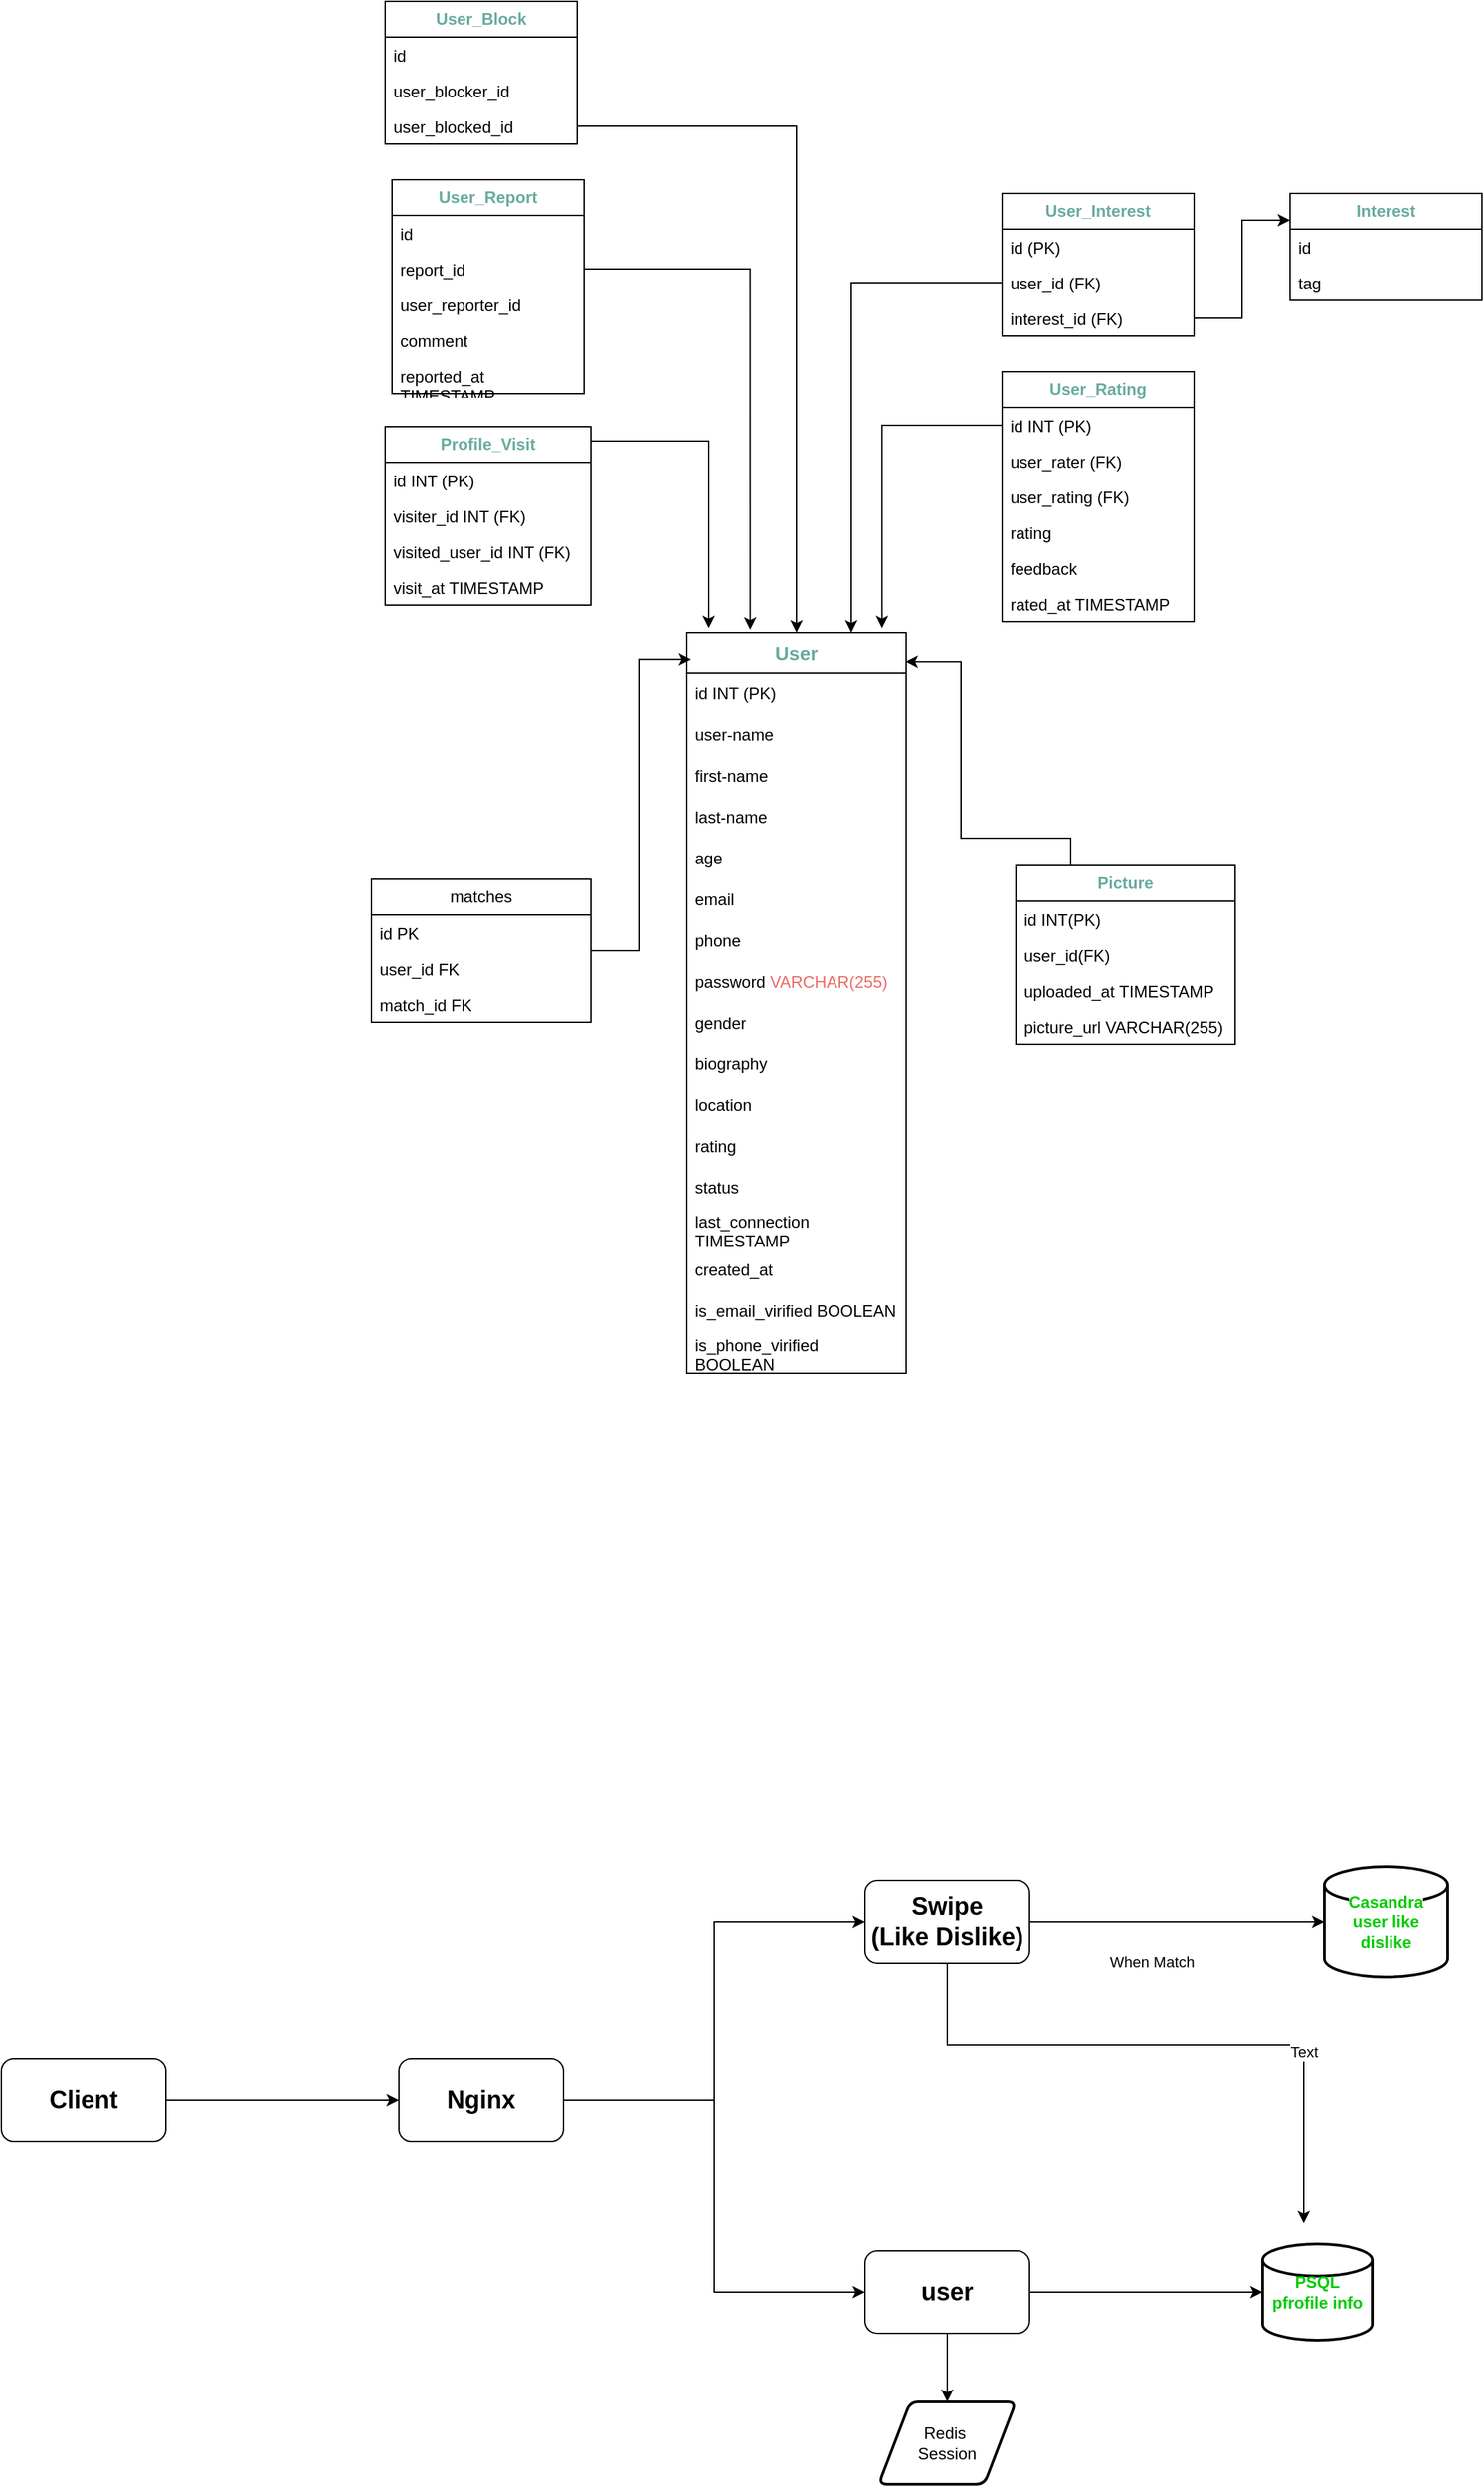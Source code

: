 <mxfile version="25.0.1">
  <diagram name="Page-1" id="eVdUv62iYARE_uF8cFfs">
    <mxGraphModel dx="2914" dy="2177" grid="1" gridSize="10" guides="1" tooltips="1" connect="1" arrows="1" fold="1" page="0" pageScale="1" pageWidth="850" pageHeight="1100" math="0" shadow="0">
      <root>
        <mxCell id="0" />
        <mxCell id="1" parent="0" />
        <mxCell id="evs1OY3JT-VgfaoyZ0mR-4" value="&lt;font color=&quot;#67ab9f&quot; size=&quot;1&quot;&gt;&lt;b style=&quot;font-size: 14px;&quot;&gt;User&lt;/b&gt;&lt;/font&gt;" style="swimlane;fontStyle=0;childLayout=stackLayout;horizontal=1;startSize=30;horizontalStack=0;resizeParent=1;resizeParentMax=0;resizeLast=0;collapsible=1;marginBottom=0;whiteSpace=wrap;html=1;" parent="1" vertex="1">
          <mxGeometry x="350" y="30" width="160" height="540" as="geometry" />
        </mxCell>
        <mxCell id="evs1OY3JT-VgfaoyZ0mR-5" value="id INT (PK)" style="text;strokeColor=none;fillColor=none;align=left;verticalAlign=middle;spacingLeft=4;spacingRight=4;overflow=hidden;points=[[0,0.5],[1,0.5]];portConstraint=eastwest;rotatable=0;whiteSpace=wrap;html=1;" parent="evs1OY3JT-VgfaoyZ0mR-4" vertex="1">
          <mxGeometry y="30" width="160" height="30" as="geometry" />
        </mxCell>
        <mxCell id="evs1OY3JT-VgfaoyZ0mR-6" value="user-name" style="text;strokeColor=none;fillColor=none;align=left;verticalAlign=middle;spacingLeft=4;spacingRight=4;overflow=hidden;points=[[0,0.5],[1,0.5]];portConstraint=eastwest;rotatable=0;whiteSpace=wrap;html=1;" parent="evs1OY3JT-VgfaoyZ0mR-4" vertex="1">
          <mxGeometry y="60" width="160" height="30" as="geometry" />
        </mxCell>
        <mxCell id="evs1OY3JT-VgfaoyZ0mR-7" value="first-name" style="text;strokeColor=none;fillColor=none;align=left;verticalAlign=middle;spacingLeft=4;spacingRight=4;overflow=hidden;points=[[0,0.5],[1,0.5]];portConstraint=eastwest;rotatable=0;whiteSpace=wrap;html=1;" parent="evs1OY3JT-VgfaoyZ0mR-4" vertex="1">
          <mxGeometry y="90" width="160" height="30" as="geometry" />
        </mxCell>
        <mxCell id="evs1OY3JT-VgfaoyZ0mR-11" value="&lt;div&gt;last-name&lt;/div&gt;" style="text;strokeColor=none;fillColor=none;align=left;verticalAlign=middle;spacingLeft=4;spacingRight=4;overflow=hidden;points=[[0,0.5],[1,0.5]];portConstraint=eastwest;rotatable=0;whiteSpace=wrap;html=1;" parent="evs1OY3JT-VgfaoyZ0mR-4" vertex="1">
          <mxGeometry y="120" width="160" height="30" as="geometry" />
        </mxCell>
        <mxCell id="5BoGTxGpTixnjioziIsr-85" value="age" style="text;strokeColor=none;fillColor=none;align=left;verticalAlign=middle;spacingLeft=4;spacingRight=4;overflow=hidden;points=[[0,0.5],[1,0.5]];portConstraint=eastwest;rotatable=0;whiteSpace=wrap;html=1;" parent="evs1OY3JT-VgfaoyZ0mR-4" vertex="1">
          <mxGeometry y="150" width="160" height="30" as="geometry" />
        </mxCell>
        <mxCell id="evs1OY3JT-VgfaoyZ0mR-12" value="email" style="text;strokeColor=none;fillColor=none;align=left;verticalAlign=middle;spacingLeft=4;spacingRight=4;overflow=hidden;points=[[0,0.5],[1,0.5]];portConstraint=eastwest;rotatable=0;whiteSpace=wrap;html=1;" parent="evs1OY3JT-VgfaoyZ0mR-4" vertex="1">
          <mxGeometry y="180" width="160" height="30" as="geometry" />
        </mxCell>
        <mxCell id="evs1OY3JT-VgfaoyZ0mR-13" value="phone" style="text;strokeColor=none;fillColor=none;align=left;verticalAlign=middle;spacingLeft=4;spacingRight=4;overflow=hidden;points=[[0,0.5],[1,0.5]];portConstraint=eastwest;rotatable=0;whiteSpace=wrap;html=1;" parent="evs1OY3JT-VgfaoyZ0mR-4" vertex="1">
          <mxGeometry y="210" width="160" height="30" as="geometry" />
        </mxCell>
        <mxCell id="evs1OY3JT-VgfaoyZ0mR-14" value="password  &lt;font color=&quot;#ea6b66&quot;&gt;VARCHAR(255)&lt;/font&gt;" style="text;strokeColor=none;fillColor=none;align=left;verticalAlign=middle;spacingLeft=4;spacingRight=4;overflow=hidden;points=[[0,0.5],[1,0.5]];portConstraint=eastwest;rotatable=0;whiteSpace=wrap;html=1;" parent="evs1OY3JT-VgfaoyZ0mR-4" vertex="1">
          <mxGeometry y="240" width="160" height="30" as="geometry" />
        </mxCell>
        <mxCell id="evs1OY3JT-VgfaoyZ0mR-15" value="gender" style="text;strokeColor=none;fillColor=none;align=left;verticalAlign=middle;spacingLeft=4;spacingRight=4;overflow=hidden;points=[[0,0.5],[1,0.5]];portConstraint=eastwest;rotatable=0;whiteSpace=wrap;html=1;" parent="evs1OY3JT-VgfaoyZ0mR-4" vertex="1">
          <mxGeometry y="270" width="160" height="30" as="geometry" />
        </mxCell>
        <mxCell id="evs1OY3JT-VgfaoyZ0mR-18" value="biography" style="text;align=left;verticalAlign=middle;spacingLeft=4;spacingRight=4;overflow=hidden;points=[[0,0.5],[1,0.5]];portConstraint=eastwest;rotatable=0;whiteSpace=wrap;html=1;" parent="evs1OY3JT-VgfaoyZ0mR-4" vertex="1">
          <mxGeometry y="300" width="160" height="30" as="geometry" />
        </mxCell>
        <mxCell id="5BoGTxGpTixnjioziIsr-71" value="location" style="text;align=left;verticalAlign=middle;spacingLeft=4;spacingRight=4;overflow=hidden;points=[[0,0.5],[1,0.5]];portConstraint=eastwest;rotatable=0;whiteSpace=wrap;html=1;" parent="evs1OY3JT-VgfaoyZ0mR-4" vertex="1">
          <mxGeometry y="330" width="160" height="30" as="geometry" />
        </mxCell>
        <mxCell id="5BoGTxGpTixnjioziIsr-72" value="rating" style="text;align=left;verticalAlign=middle;spacingLeft=4;spacingRight=4;overflow=hidden;points=[[0,0.5],[1,0.5]];portConstraint=eastwest;rotatable=0;whiteSpace=wrap;html=1;" parent="evs1OY3JT-VgfaoyZ0mR-4" vertex="1">
          <mxGeometry y="360" width="160" height="30" as="geometry" />
        </mxCell>
        <mxCell id="jJqVsMIF7EAtb1-rELfg-19" value="status" style="text;align=left;verticalAlign=middle;spacingLeft=4;spacingRight=4;overflow=hidden;points=[[0,0.5],[1,0.5]];portConstraint=eastwest;rotatable=0;whiteSpace=wrap;html=1;" parent="evs1OY3JT-VgfaoyZ0mR-4" vertex="1">
          <mxGeometry y="390" width="160" height="30" as="geometry" />
        </mxCell>
        <mxCell id="jJqVsMIF7EAtb1-rELfg-20" value="last_connection TIMESTAMP" style="text;align=left;verticalAlign=middle;spacingLeft=4;spacingRight=4;overflow=hidden;points=[[0,0.5],[1,0.5]];portConstraint=eastwest;rotatable=0;whiteSpace=wrap;html=1;" parent="evs1OY3JT-VgfaoyZ0mR-4" vertex="1">
          <mxGeometry y="420" width="160" height="30" as="geometry" />
        </mxCell>
        <mxCell id="jJqVsMIF7EAtb1-rELfg-21" value="created_at" style="text;align=left;verticalAlign=middle;spacingLeft=4;spacingRight=4;overflow=hidden;points=[[0,0.5],[1,0.5]];portConstraint=eastwest;rotatable=0;whiteSpace=wrap;html=1;" parent="evs1OY3JT-VgfaoyZ0mR-4" vertex="1">
          <mxGeometry y="450" width="160" height="30" as="geometry" />
        </mxCell>
        <mxCell id="jJqVsMIF7EAtb1-rELfg-22" value="is_email_virified BOOLEAN" style="text;strokeColor=none;fillColor=none;align=left;verticalAlign=middle;spacingLeft=4;spacingRight=4;overflow=hidden;points=[[0,0.5],[1,0.5]];portConstraint=eastwest;rotatable=0;whiteSpace=wrap;html=1;" parent="evs1OY3JT-VgfaoyZ0mR-4" vertex="1">
          <mxGeometry y="480" width="160" height="30" as="geometry" />
        </mxCell>
        <mxCell id="jJqVsMIF7EAtb1-rELfg-23" value="is_phone_virified BOOLEAN" style="text;strokeColor=none;fillColor=none;align=left;verticalAlign=middle;spacingLeft=4;spacingRight=4;overflow=hidden;points=[[0,0.5],[1,0.5]];portConstraint=eastwest;rotatable=0;whiteSpace=wrap;html=1;" parent="evs1OY3JT-VgfaoyZ0mR-4" vertex="1">
          <mxGeometry y="510" width="160" height="30" as="geometry" />
        </mxCell>
        <mxCell id="evs1OY3JT-VgfaoyZ0mR-22" value="&lt;font color=&quot;#67ab9f&quot;&gt;&lt;b&gt;Picture&lt;/b&gt;&lt;/font&gt;" style="swimlane;fontStyle=0;childLayout=stackLayout;horizontal=1;startSize=26;horizontalStack=0;resizeParent=1;resizeParentMax=0;resizeLast=0;collapsible=1;marginBottom=0;whiteSpace=wrap;html=1;" parent="1" vertex="1">
          <mxGeometry x="590" y="200" width="160" height="130" as="geometry">
            <mxRectangle x="600" y="40" width="80" height="30" as="alternateBounds" />
          </mxGeometry>
        </mxCell>
        <mxCell id="evs1OY3JT-VgfaoyZ0mR-23" value="id INT(PK)" style="text;strokeColor=none;fillColor=none;align=left;verticalAlign=top;spacingLeft=4;spacingRight=4;overflow=hidden;rotatable=0;points=[[0,0.5],[1,0.5]];portConstraint=eastwest;whiteSpace=wrap;html=1;" parent="evs1OY3JT-VgfaoyZ0mR-22" vertex="1">
          <mxGeometry y="26" width="160" height="26" as="geometry" />
        </mxCell>
        <mxCell id="jJqVsMIF7EAtb1-rELfg-14" value="user_id(FK)" style="text;strokeColor=none;fillColor=none;align=left;verticalAlign=top;spacingLeft=4;spacingRight=4;overflow=hidden;rotatable=0;points=[[0,0.5],[1,0.5]];portConstraint=eastwest;whiteSpace=wrap;html=1;" parent="evs1OY3JT-VgfaoyZ0mR-22" vertex="1">
          <mxGeometry y="52" width="160" height="26" as="geometry" />
        </mxCell>
        <mxCell id="jJqVsMIF7EAtb1-rELfg-15" value="uploaded_at&amp;nbsp;&lt;span class=&quot;hljs-type&quot;&gt;TIMESTAMP&lt;/span&gt;" style="text;strokeColor=none;fillColor=none;align=left;verticalAlign=top;spacingLeft=4;spacingRight=4;overflow=hidden;rotatable=0;points=[[0,0.5],[1,0.5]];portConstraint=eastwest;whiteSpace=wrap;html=1;" parent="evs1OY3JT-VgfaoyZ0mR-22" vertex="1">
          <mxGeometry y="78" width="160" height="26" as="geometry" />
        </mxCell>
        <mxCell id="jJqVsMIF7EAtb1-rELfg-16" value="picture_url&amp;nbsp;&lt;span class=&quot;hljs-type&quot;&gt;VARCHAR&lt;/span&gt;(&lt;span class=&quot;hljs-number&quot;&gt;255&lt;/span&gt;)" style="text;strokeColor=none;fillColor=none;align=left;verticalAlign=top;spacingLeft=4;spacingRight=4;overflow=hidden;rotatable=0;points=[[0,0.5],[1,0.5]];portConstraint=eastwest;whiteSpace=wrap;html=1;" parent="evs1OY3JT-VgfaoyZ0mR-22" vertex="1">
          <mxGeometry y="104" width="160" height="26" as="geometry" />
        </mxCell>
        <mxCell id="evs1OY3JT-VgfaoyZ0mR-54" style="edgeStyle=orthogonalEdgeStyle;rounded=0;orthogonalLoop=1;jettySize=auto;html=1;entryX=1;entryY=0.096;entryDx=0;entryDy=0;entryPerimeter=0;" parent="1" edge="1">
          <mxGeometry relative="1" as="geometry">
            <mxPoint x="960.0" y="49.984" as="targetPoint" />
            <Array as="points">
              <mxPoint x="1000" y="241" />
              <mxPoint x="1000" y="50" />
            </Array>
          </mxGeometry>
        </mxCell>
        <mxCell id="7diKV2vT8XM8dw_8oroA-12" style="edgeStyle=orthogonalEdgeStyle;rounded=0;orthogonalLoop=1;jettySize=auto;html=1;entryX=0.1;entryY=-0.006;entryDx=0;entryDy=0;exitX=1;exitY=0.081;exitDx=0;exitDy=0;exitPerimeter=0;entryPerimeter=0;" parent="1" source="7diKV2vT8XM8dw_8oroA-7" target="evs1OY3JT-VgfaoyZ0mR-4" edge="1">
          <mxGeometry relative="1" as="geometry">
            <mxPoint x="120" y="-130" as="sourcePoint" />
          </mxGeometry>
        </mxCell>
        <mxCell id="7diKV2vT8XM8dw_8oroA-7" value="&lt;font color=&quot;#67ab9f&quot;&gt;&lt;b&gt;Profile_Visit&lt;/b&gt;&lt;/font&gt;" style="swimlane;fontStyle=0;childLayout=stackLayout;horizontal=1;startSize=26;fillColor=none;horizontalStack=0;resizeParent=1;resizeParentMax=0;resizeLast=0;collapsible=1;marginBottom=0;whiteSpace=wrap;html=1;" parent="1" vertex="1">
          <mxGeometry x="130" y="-120" width="150" height="130" as="geometry" />
        </mxCell>
        <mxCell id="7diKV2vT8XM8dw_8oroA-8" value=" id &lt;span class=&quot;hljs-type&quot;&gt;INT (PK)&lt;br&gt;&lt;/span&gt;" style="text;strokeColor=none;fillColor=none;align=left;verticalAlign=top;spacingLeft=4;spacingRight=4;overflow=hidden;rotatable=0;points=[[0,0.5],[1,0.5]];portConstraint=eastwest;whiteSpace=wrap;html=1;" parent="7diKV2vT8XM8dw_8oroA-7" vertex="1">
          <mxGeometry y="26" width="150" height="26" as="geometry" />
        </mxCell>
        <mxCell id="7diKV2vT8XM8dw_8oroA-9" value="visiter_id INT (FK)" style="text;strokeColor=none;fillColor=none;align=left;verticalAlign=top;spacingLeft=4;spacingRight=4;overflow=hidden;rotatable=0;points=[[0,0.5],[1,0.5]];portConstraint=eastwest;whiteSpace=wrap;html=1;" parent="7diKV2vT8XM8dw_8oroA-7" vertex="1">
          <mxGeometry y="52" width="150" height="26" as="geometry" />
        </mxCell>
        <mxCell id="7diKV2vT8XM8dw_8oroA-10" value="visited_user_id INT (FK)" style="text;strokeColor=none;fillColor=none;align=left;verticalAlign=top;spacingLeft=4;spacingRight=4;overflow=hidden;rotatable=0;points=[[0,0.5],[1,0.5]];portConstraint=eastwest;whiteSpace=wrap;html=1;" parent="7diKV2vT8XM8dw_8oroA-7" vertex="1">
          <mxGeometry y="78" width="150" height="26" as="geometry" />
        </mxCell>
        <mxCell id="7diKV2vT8XM8dw_8oroA-11" value="visit_at &lt;span class=&quot;hljs-type&quot;&gt;TIMESTAMP&lt;/span&gt;" style="text;strokeColor=none;fillColor=none;align=left;verticalAlign=top;spacingLeft=4;spacingRight=4;overflow=hidden;rotatable=0;points=[[0,0.5],[1,0.5]];portConstraint=eastwest;whiteSpace=wrap;html=1;" parent="7diKV2vT8XM8dw_8oroA-7" vertex="1">
          <mxGeometry y="104" width="150" height="26" as="geometry" />
        </mxCell>
        <mxCell id="5BoGTxGpTixnjioziIsr-53" value="&lt;b&gt;&lt;font color=&quot;#67ab9f&quot;&gt;User_Rating&lt;/font&gt;&lt;/b&gt;" style="swimlane;fontStyle=0;childLayout=stackLayout;horizontal=1;startSize=26;fillColor=none;horizontalStack=0;resizeParent=1;resizeParentMax=0;resizeLast=0;collapsible=1;marginBottom=0;whiteSpace=wrap;html=1;" parent="1" vertex="1">
          <mxGeometry x="580" y="-160" width="140" height="182" as="geometry" />
        </mxCell>
        <mxCell id="5BoGTxGpTixnjioziIsr-54" value="id INT (PK)" style="text;strokeColor=none;fillColor=none;align=left;verticalAlign=top;spacingLeft=4;spacingRight=4;overflow=hidden;rotatable=0;points=[[0,0.5],[1,0.5]];portConstraint=eastwest;whiteSpace=wrap;html=1;" parent="5BoGTxGpTixnjioziIsr-53" vertex="1">
          <mxGeometry y="26" width="140" height="26" as="geometry" />
        </mxCell>
        <mxCell id="5BoGTxGpTixnjioziIsr-57" value="user_rater (FK)" style="text;strokeColor=none;fillColor=none;align=left;verticalAlign=top;spacingLeft=4;spacingRight=4;overflow=hidden;rotatable=0;points=[[0,0.5],[1,0.5]];portConstraint=eastwest;whiteSpace=wrap;html=1;" parent="5BoGTxGpTixnjioziIsr-53" vertex="1">
          <mxGeometry y="52" width="140" height="26" as="geometry" />
        </mxCell>
        <mxCell id="5BoGTxGpTixnjioziIsr-58" value="user_rating (FK)" style="text;strokeColor=none;fillColor=none;align=left;verticalAlign=top;spacingLeft=4;spacingRight=4;overflow=hidden;rotatable=0;points=[[0,0.5],[1,0.5]];portConstraint=eastwest;whiteSpace=wrap;html=1;" parent="5BoGTxGpTixnjioziIsr-53" vertex="1">
          <mxGeometry y="78" width="140" height="26" as="geometry" />
        </mxCell>
        <mxCell id="jJqVsMIF7EAtb1-rELfg-7" value="rating&lt;div&gt;&lt;br&gt;&lt;/div&gt;" style="text;strokeColor=none;fillColor=none;align=left;verticalAlign=top;spacingLeft=4;spacingRight=4;overflow=hidden;rotatable=0;points=[[0,0.5],[1,0.5]];portConstraint=eastwest;whiteSpace=wrap;html=1;" parent="5BoGTxGpTixnjioziIsr-53" vertex="1">
          <mxGeometry y="104" width="140" height="26" as="geometry" />
        </mxCell>
        <mxCell id="jJqVsMIF7EAtb1-rELfg-8" value="&lt;div&gt;feedback&lt;/div&gt;" style="text;strokeColor=none;fillColor=none;align=left;verticalAlign=top;spacingLeft=4;spacingRight=4;overflow=hidden;rotatable=0;points=[[0,0.5],[1,0.5]];portConstraint=eastwest;whiteSpace=wrap;html=1;" parent="5BoGTxGpTixnjioziIsr-53" vertex="1">
          <mxGeometry y="130" width="140" height="26" as="geometry" />
        </mxCell>
        <mxCell id="jJqVsMIF7EAtb1-rELfg-9" value="rated_at TIMESTAMP" style="text;strokeColor=none;fillColor=none;align=left;verticalAlign=top;spacingLeft=4;spacingRight=4;overflow=hidden;rotatable=0;points=[[0,0.5],[1,0.5]];portConstraint=eastwest;whiteSpace=wrap;html=1;" parent="5BoGTxGpTixnjioziIsr-53" vertex="1">
          <mxGeometry y="156" width="140" height="26" as="geometry" />
        </mxCell>
        <mxCell id="5BoGTxGpTixnjioziIsr-61" value="" style="ellipse;whiteSpace=wrap;html=1;align=center;aspect=fixed;fillColor=none;strokeColor=none;resizable=0;perimeter=centerPerimeter;rotatable=0;allowArrows=0;points=[];outlineConnect=1;" parent="1" vertex="1">
          <mxGeometry x="580" y="-60" width="10" height="10" as="geometry" />
        </mxCell>
        <mxCell id="5BoGTxGpTixnjioziIsr-73" value="&lt;b&gt;&lt;font color=&quot;#67ab9f&quot;&gt;Interest&lt;/font&gt;&lt;/b&gt;" style="swimlane;fontStyle=0;childLayout=stackLayout;horizontal=1;startSize=26;fillColor=none;horizontalStack=0;resizeParent=1;resizeParentMax=0;resizeLast=0;collapsible=1;marginBottom=0;whiteSpace=wrap;html=1;" parent="1" vertex="1">
          <mxGeometry x="790" y="-290" width="140" height="78" as="geometry" />
        </mxCell>
        <mxCell id="5BoGTxGpTixnjioziIsr-74" value="id" style="text;strokeColor=none;fillColor=none;align=left;verticalAlign=top;spacingLeft=4;spacingRight=4;overflow=hidden;rotatable=0;points=[[0,0.5],[1,0.5]];portConstraint=eastwest;whiteSpace=wrap;html=1;" parent="5BoGTxGpTixnjioziIsr-73" vertex="1">
          <mxGeometry y="26" width="140" height="26" as="geometry" />
        </mxCell>
        <mxCell id="5BoGTxGpTixnjioziIsr-75" value="tag" style="text;strokeColor=none;fillColor=none;align=left;verticalAlign=top;spacingLeft=4;spacingRight=4;overflow=hidden;rotatable=0;points=[[0,0.5],[1,0.5]];portConstraint=eastwest;whiteSpace=wrap;html=1;" parent="5BoGTxGpTixnjioziIsr-73" vertex="1">
          <mxGeometry y="52" width="140" height="26" as="geometry" />
        </mxCell>
        <mxCell id="5BoGTxGpTixnjioziIsr-77" value="&lt;b&gt;&lt;font color=&quot;#67ab9f&quot;&gt;User_Interest&lt;/font&gt;&lt;/b&gt;" style="swimlane;fontStyle=0;childLayout=stackLayout;horizontal=1;startSize=26;fillColor=none;horizontalStack=0;resizeParent=1;resizeParentMax=0;resizeLast=0;collapsible=1;marginBottom=0;whiteSpace=wrap;html=1;" parent="1" vertex="1">
          <mxGeometry x="580" y="-290" width="140" height="104" as="geometry" />
        </mxCell>
        <mxCell id="5BoGTxGpTixnjioziIsr-78" value="id (PK)" style="text;strokeColor=none;fillColor=none;align=left;verticalAlign=top;spacingLeft=4;spacingRight=4;overflow=hidden;rotatable=0;points=[[0,0.5],[1,0.5]];portConstraint=eastwest;whiteSpace=wrap;html=1;" parent="5BoGTxGpTixnjioziIsr-77" vertex="1">
          <mxGeometry y="26" width="140" height="26" as="geometry" />
        </mxCell>
        <mxCell id="5BoGTxGpTixnjioziIsr-79" value="user_id (FK)" style="text;strokeColor=none;fillColor=none;align=left;verticalAlign=top;spacingLeft=4;spacingRight=4;overflow=hidden;rotatable=0;points=[[0,0.5],[1,0.5]];portConstraint=eastwest;whiteSpace=wrap;html=1;" parent="5BoGTxGpTixnjioziIsr-77" vertex="1">
          <mxGeometry y="52" width="140" height="26" as="geometry" />
        </mxCell>
        <mxCell id="5BoGTxGpTixnjioziIsr-80" value="interest_id (FK)" style="text;strokeColor=none;fillColor=none;align=left;verticalAlign=top;spacingLeft=4;spacingRight=4;overflow=hidden;rotatable=0;points=[[0,0.5],[1,0.5]];portConstraint=eastwest;whiteSpace=wrap;html=1;" parent="5BoGTxGpTixnjioziIsr-77" vertex="1">
          <mxGeometry y="78" width="140" height="26" as="geometry" />
        </mxCell>
        <mxCell id="5BoGTxGpTixnjioziIsr-82" style="edgeStyle=orthogonalEdgeStyle;rounded=0;orthogonalLoop=1;jettySize=auto;html=1;entryX=0;entryY=0.25;entryDx=0;entryDy=0;" parent="1" source="5BoGTxGpTixnjioziIsr-80" target="5BoGTxGpTixnjioziIsr-73" edge="1">
          <mxGeometry relative="1" as="geometry" />
        </mxCell>
        <mxCell id="5BoGTxGpTixnjioziIsr-84" style="edgeStyle=orthogonalEdgeStyle;rounded=0;orthogonalLoop=1;jettySize=auto;html=1;entryX=0.75;entryY=0;entryDx=0;entryDy=0;" parent="1" source="5BoGTxGpTixnjioziIsr-79" target="evs1OY3JT-VgfaoyZ0mR-4" edge="1">
          <mxGeometry relative="1" as="geometry" />
        </mxCell>
        <mxCell id="5BoGTxGpTixnjioziIsr-96" value="&lt;b&gt;&lt;font color=&quot;#67ab9f&quot;&gt;User_Report&lt;/font&gt;&lt;/b&gt;" style="swimlane;fontStyle=0;childLayout=stackLayout;horizontal=1;startSize=26;fillColor=none;horizontalStack=0;resizeParent=1;resizeParentMax=0;resizeLast=0;collapsible=1;marginBottom=0;whiteSpace=wrap;html=1;" parent="1" vertex="1">
          <mxGeometry x="135" y="-300" width="140" height="156" as="geometry" />
        </mxCell>
        <mxCell id="5BoGTxGpTixnjioziIsr-97" value="id" style="text;strokeColor=none;fillColor=none;align=left;verticalAlign=top;spacingLeft=4;spacingRight=4;overflow=hidden;rotatable=0;points=[[0,0.5],[1,0.5]];portConstraint=eastwest;whiteSpace=wrap;html=1;" parent="5BoGTxGpTixnjioziIsr-96" vertex="1">
          <mxGeometry y="26" width="140" height="26" as="geometry" />
        </mxCell>
        <mxCell id="5BoGTxGpTixnjioziIsr-101" value="report_id" style="text;strokeColor=none;fillColor=none;align=left;verticalAlign=top;spacingLeft=4;spacingRight=4;overflow=hidden;rotatable=0;points=[[0,0.5],[1,0.5]];portConstraint=eastwest;whiteSpace=wrap;html=1;" parent="5BoGTxGpTixnjioziIsr-96" vertex="1">
          <mxGeometry y="52" width="140" height="26" as="geometry" />
        </mxCell>
        <mxCell id="5BoGTxGpTixnjioziIsr-98" value="user_reporter_id" style="text;strokeColor=none;fillColor=none;align=left;verticalAlign=top;spacingLeft=4;spacingRight=4;overflow=hidden;rotatable=0;points=[[0,0.5],[1,0.5]];portConstraint=eastwest;whiteSpace=wrap;html=1;" parent="5BoGTxGpTixnjioziIsr-96" vertex="1">
          <mxGeometry y="78" width="140" height="26" as="geometry" />
        </mxCell>
        <mxCell id="jJqVsMIF7EAtb1-rELfg-2" value="comment" style="text;strokeColor=none;fillColor=none;align=left;verticalAlign=top;spacingLeft=4;spacingRight=4;overflow=hidden;rotatable=0;points=[[0,0.5],[1,0.5]];portConstraint=eastwest;whiteSpace=wrap;html=1;" parent="5BoGTxGpTixnjioziIsr-96" vertex="1">
          <mxGeometry y="104" width="140" height="26" as="geometry" />
        </mxCell>
        <mxCell id="jJqVsMIF7EAtb1-rELfg-4" value="reported_at TIMESTAMP" style="text;strokeColor=none;fillColor=none;align=left;verticalAlign=top;spacingLeft=4;spacingRight=4;overflow=hidden;rotatable=0;points=[[0,0.5],[1,0.5]];portConstraint=eastwest;whiteSpace=wrap;html=1;" parent="5BoGTxGpTixnjioziIsr-96" vertex="1">
          <mxGeometry y="130" width="140" height="26" as="geometry" />
        </mxCell>
        <mxCell id="5BoGTxGpTixnjioziIsr-111" value="&lt;font color=&quot;#67ab9f&quot;&gt;&lt;b&gt;User_Block&lt;/b&gt;&lt;/font&gt;" style="swimlane;fontStyle=0;childLayout=stackLayout;horizontal=1;startSize=26;fillColor=none;horizontalStack=0;resizeParent=1;resizeParentMax=0;resizeLast=0;collapsible=1;marginBottom=0;whiteSpace=wrap;html=1;" parent="1" vertex="1">
          <mxGeometry x="130" y="-430" width="140" height="104" as="geometry" />
        </mxCell>
        <mxCell id="5BoGTxGpTixnjioziIsr-112" value="id" style="text;strokeColor=none;fillColor=none;align=left;verticalAlign=top;spacingLeft=4;spacingRight=4;overflow=hidden;rotatable=0;points=[[0,0.5],[1,0.5]];portConstraint=eastwest;whiteSpace=wrap;html=1;" parent="5BoGTxGpTixnjioziIsr-111" vertex="1">
          <mxGeometry y="26" width="140" height="26" as="geometry" />
        </mxCell>
        <mxCell id="5BoGTxGpTixnjioziIsr-113" value="user_blocker_id" style="text;strokeColor=none;fillColor=none;align=left;verticalAlign=top;spacingLeft=4;spacingRight=4;overflow=hidden;rotatable=0;points=[[0,0.5],[1,0.5]];portConstraint=eastwest;whiteSpace=wrap;html=1;" parent="5BoGTxGpTixnjioziIsr-111" vertex="1">
          <mxGeometry y="52" width="140" height="26" as="geometry" />
        </mxCell>
        <mxCell id="5BoGTxGpTixnjioziIsr-114" value="user_blocked_id" style="text;strokeColor=none;fillColor=none;align=left;verticalAlign=top;spacingLeft=4;spacingRight=4;overflow=hidden;rotatable=0;points=[[0,0.5],[1,0.5]];portConstraint=eastwest;whiteSpace=wrap;html=1;" parent="5BoGTxGpTixnjioziIsr-111" vertex="1">
          <mxGeometry y="78" width="140" height="26" as="geometry" />
        </mxCell>
        <mxCell id="5BoGTxGpTixnjioziIsr-115" style="edgeStyle=orthogonalEdgeStyle;rounded=0;orthogonalLoop=1;jettySize=auto;html=1;entryX=0.5;entryY=0;entryDx=0;entryDy=0;" parent="1" source="5BoGTxGpTixnjioziIsr-114" target="evs1OY3JT-VgfaoyZ0mR-4" edge="1">
          <mxGeometry relative="1" as="geometry" />
        </mxCell>
        <mxCell id="XwhQH8dP4dRH639GzSMT-12" style="edgeStyle=orthogonalEdgeStyle;rounded=0;orthogonalLoop=1;jettySize=auto;html=1;entryX=0;entryY=0.5;entryDx=0;entryDy=0;" parent="1" source="XwhQH8dP4dRH639GzSMT-9" target="XwhQH8dP4dRH639GzSMT-10" edge="1">
          <mxGeometry relative="1" as="geometry" />
        </mxCell>
        <mxCell id="XwhQH8dP4dRH639GzSMT-9" value="&lt;b&gt;&lt;font style=&quot;font-size: 18px;&quot;&gt;Client&lt;/font&gt;&lt;/b&gt;" style="rounded=1;whiteSpace=wrap;html=1;" parent="1" vertex="1">
          <mxGeometry x="-150" y="1070" width="120" height="60" as="geometry" />
        </mxCell>
        <mxCell id="XwhQH8dP4dRH639GzSMT-15" style="edgeStyle=orthogonalEdgeStyle;rounded=0;orthogonalLoop=1;jettySize=auto;html=1;entryX=0;entryY=0.5;entryDx=0;entryDy=0;" parent="1" source="XwhQH8dP4dRH639GzSMT-10" target="XwhQH8dP4dRH639GzSMT-11" edge="1">
          <mxGeometry relative="1" as="geometry" />
        </mxCell>
        <mxCell id="XwhQH8dP4dRH639GzSMT-22" style="edgeStyle=orthogonalEdgeStyle;rounded=0;orthogonalLoop=1;jettySize=auto;html=1;entryX=0;entryY=0.5;entryDx=0;entryDy=0;" parent="1" source="XwhQH8dP4dRH639GzSMT-10" target="XwhQH8dP4dRH639GzSMT-21" edge="1">
          <mxGeometry relative="1" as="geometry" />
        </mxCell>
        <mxCell id="XwhQH8dP4dRH639GzSMT-10" value="&lt;span style=&quot;font-size: 18px;&quot;&gt;&lt;b&gt;Nginx&lt;/b&gt;&lt;/span&gt;" style="rounded=1;whiteSpace=wrap;html=1;" parent="1" vertex="1">
          <mxGeometry x="140" y="1070" width="120" height="60" as="geometry" />
        </mxCell>
        <mxCell id="XwhQH8dP4dRH639GzSMT-20" style="edgeStyle=orthogonalEdgeStyle;rounded=0;orthogonalLoop=1;jettySize=auto;html=1;" parent="1" source="XwhQH8dP4dRH639GzSMT-11" target="XwhQH8dP4dRH639GzSMT-19" edge="1">
          <mxGeometry relative="1" as="geometry" />
        </mxCell>
        <mxCell id="XwhQH8dP4dRH639GzSMT-11" value="&lt;span style=&quot;font-size: 18px;&quot;&gt;&lt;b&gt;user&lt;/b&gt;&lt;/span&gt;" style="rounded=1;whiteSpace=wrap;html=1;" parent="1" vertex="1">
          <mxGeometry x="480" y="1210" width="120" height="60" as="geometry" />
        </mxCell>
        <mxCell id="XwhQH8dP4dRH639GzSMT-13" value="&lt;b style=&quot;&quot;&gt;&lt;font color=&quot;#00cc00&quot;&gt;PSQL&lt;/font&gt;&lt;/b&gt;&lt;div&gt;&lt;b style=&quot;&quot;&gt;&lt;font color=&quot;#00cc00&quot;&gt;pfrofile info&lt;/font&gt;&lt;/b&gt;&lt;/div&gt;" style="strokeWidth=2;html=1;shape=mxgraph.flowchart.database;whiteSpace=wrap;" parent="1" vertex="1">
          <mxGeometry x="770" y="1205" width="80" height="70" as="geometry" />
        </mxCell>
        <mxCell id="XwhQH8dP4dRH639GzSMT-14" style="edgeStyle=orthogonalEdgeStyle;rounded=0;orthogonalLoop=1;jettySize=auto;html=1;entryX=0;entryY=0.5;entryDx=0;entryDy=0;entryPerimeter=0;" parent="1" source="XwhQH8dP4dRH639GzSMT-11" target="XwhQH8dP4dRH639GzSMT-13" edge="1">
          <mxGeometry relative="1" as="geometry" />
        </mxCell>
        <mxCell id="XwhQH8dP4dRH639GzSMT-19" value="Redis&amp;nbsp;&lt;div&gt;Session&lt;/div&gt;" style="shape=parallelogram;html=1;strokeWidth=2;perimeter=parallelogramPerimeter;whiteSpace=wrap;rounded=1;arcSize=12;size=0.23;" parent="1" vertex="1">
          <mxGeometry x="490" y="1320" width="100" height="60" as="geometry" />
        </mxCell>
        <mxCell id="XwhQH8dP4dRH639GzSMT-24" style="edgeStyle=orthogonalEdgeStyle;rounded=0;orthogonalLoop=1;jettySize=auto;html=1;" parent="1" source="XwhQH8dP4dRH639GzSMT-21" target="XwhQH8dP4dRH639GzSMT-23" edge="1">
          <mxGeometry relative="1" as="geometry" />
        </mxCell>
        <mxCell id="XwhQH8dP4dRH639GzSMT-21" value="&lt;span style=&quot;font-size: 18px;&quot;&gt;&lt;b&gt;Swipe&lt;/b&gt;&lt;/span&gt;&lt;div&gt;&lt;span style=&quot;font-size: 18px;&quot;&gt;&lt;b&gt;(Like Dislike)&lt;/b&gt;&lt;/span&gt;&lt;/div&gt;" style="rounded=1;whiteSpace=wrap;html=1;" parent="1" vertex="1">
          <mxGeometry x="480" y="940" width="120" height="60" as="geometry" />
        </mxCell>
        <mxCell id="XwhQH8dP4dRH639GzSMT-23" value="&lt;font style=&quot;forced-color-adjust: none; font-family: Helvetica; font-size: 12px; font-style: normal; font-variant-ligatures: normal; font-variant-caps: normal; font-weight: 400; letter-spacing: normal; orphans: 2; text-align: center; text-indent: 0px; text-transform: none; widows: 2; word-spacing: 0px; -webkit-text-stroke-width: 0px; white-space: normal; background-color: rgb(255, 255, 255); text-decoration-thickness: initial; text-decoration-style: initial; text-decoration-color: initial;&quot; color=&quot;#00cc00&quot;&gt;&lt;b style=&quot;forced-color-adjust: none;&quot;&gt;Casandra&lt;/b&gt;&lt;/font&gt;&lt;div style=&quot;forced-color-adjust: none; color: rgb(0, 0, 0); font-family: Helvetica; font-size: 12px; font-style: normal; font-variant-ligatures: normal; font-variant-caps: normal; font-weight: 400; letter-spacing: normal; orphans: 2; text-align: center; text-indent: 0px; text-transform: none; widows: 2; word-spacing: 0px; -webkit-text-stroke-width: 0px; white-space: normal; background-color: rgb(255, 255, 255); text-decoration-thickness: initial; text-decoration-style: initial; text-decoration-color: initial;&quot;&gt;&lt;font style=&quot;forced-color-adjust: none;&quot; color=&quot;#00cc00&quot;&gt;&lt;b style=&quot;forced-color-adjust: none;&quot;&gt;user like&lt;/b&gt;&lt;/font&gt;&lt;/div&gt;&lt;div style=&quot;forced-color-adjust: none; color: rgb(0, 0, 0); font-family: Helvetica; font-size: 12px; font-style: normal; font-variant-ligatures: normal; font-variant-caps: normal; font-weight: 400; letter-spacing: normal; orphans: 2; text-align: center; text-indent: 0px; text-transform: none; widows: 2; word-spacing: 0px; -webkit-text-stroke-width: 0px; white-space: normal; background-color: rgb(255, 255, 255); text-decoration-thickness: initial; text-decoration-style: initial; text-decoration-color: initial;&quot;&gt;&lt;font style=&quot;forced-color-adjust: none;&quot; color=&quot;#00cc00&quot;&gt;&lt;b style=&quot;forced-color-adjust: none;&quot;&gt;dislike&lt;/b&gt;&lt;/font&gt;&lt;/div&gt;" style="strokeWidth=2;html=1;shape=mxgraph.flowchart.database;whiteSpace=wrap;" parent="1" vertex="1">
          <mxGeometry x="815" y="930" width="90" height="80" as="geometry" />
        </mxCell>
        <mxCell id="XwhQH8dP4dRH639GzSMT-32" style="edgeStyle=orthogonalEdgeStyle;rounded=0;orthogonalLoop=1;jettySize=auto;html=1;exitX=0.444;exitY=1.001;exitDx=0;exitDy=0;exitPerimeter=0;" parent="1" source="XwhQH8dP4dRH639GzSMT-21" edge="1">
          <mxGeometry relative="1" as="geometry">
            <Array as="points">
              <mxPoint x="540" y="1000" />
              <mxPoint x="540" y="1060" />
              <mxPoint x="800" y="1060" />
            </Array>
            <mxPoint x="540" y="1030" as="sourcePoint" />
            <mxPoint x="800" y="1190" as="targetPoint" />
          </mxGeometry>
        </mxCell>
        <mxCell id="XwhQH8dP4dRH639GzSMT-33" value="Text" style="edgeLabel;html=1;align=center;verticalAlign=middle;resizable=0;points=[];" parent="XwhQH8dP4dRH639GzSMT-32" vertex="1" connectable="0">
          <mxGeometry x="0.453" relative="1" as="geometry">
            <mxPoint as="offset" />
          </mxGeometry>
        </mxCell>
        <mxCell id="XwhQH8dP4dRH639GzSMT-36" value="When Match" style="edgeLabel;html=1;align=center;verticalAlign=middle;resizable=0;points=[];" parent="XwhQH8dP4dRH639GzSMT-32" vertex="1" connectable="0">
          <mxGeometry x="0.452" y="-1" relative="1" as="geometry">
            <mxPoint x="-110" y="-66" as="offset" />
          </mxGeometry>
        </mxCell>
        <mxCell id="jJqVsMIF7EAtb1-rELfg-6" style="edgeStyle=orthogonalEdgeStyle;rounded=0;orthogonalLoop=1;jettySize=auto;html=1;entryX=0.289;entryY=-0.004;entryDx=0;entryDy=0;entryPerimeter=0;" parent="1" source="5BoGTxGpTixnjioziIsr-101" target="evs1OY3JT-VgfaoyZ0mR-4" edge="1">
          <mxGeometry relative="1" as="geometry" />
        </mxCell>
        <mxCell id="jJqVsMIF7EAtb1-rELfg-10" style="edgeStyle=orthogonalEdgeStyle;rounded=0;orthogonalLoop=1;jettySize=auto;html=1;entryX=0.89;entryY=-0.006;entryDx=0;entryDy=0;entryPerimeter=0;" parent="1" source="5BoGTxGpTixnjioziIsr-54" target="evs1OY3JT-VgfaoyZ0mR-4" edge="1">
          <mxGeometry relative="1" as="geometry" />
        </mxCell>
        <mxCell id="jJqVsMIF7EAtb1-rELfg-11" style="edgeStyle=orthogonalEdgeStyle;rounded=0;orthogonalLoop=1;jettySize=auto;html=1;entryX=0.997;entryY=0.039;entryDx=0;entryDy=0;entryPerimeter=0;exitX=0.25;exitY=0;exitDx=0;exitDy=0;" parent="1" source="evs1OY3JT-VgfaoyZ0mR-22" target="evs1OY3JT-VgfaoyZ0mR-4" edge="1">
          <mxGeometry relative="1" as="geometry" />
        </mxCell>
        <mxCell id="6yQNj--mbOkLVeeZLDiX-2" value="matches" style="swimlane;fontStyle=0;childLayout=stackLayout;horizontal=1;startSize=26;fillColor=none;horizontalStack=0;resizeParent=1;resizeParentMax=0;resizeLast=0;collapsible=1;marginBottom=0;whiteSpace=wrap;html=1;" vertex="1" parent="1">
          <mxGeometry x="120" y="210" width="160" height="104" as="geometry" />
        </mxCell>
        <mxCell id="6yQNj--mbOkLVeeZLDiX-3" value="id PK" style="text;strokeColor=none;fillColor=none;align=left;verticalAlign=top;spacingLeft=4;spacingRight=4;overflow=hidden;rotatable=0;points=[[0,0.5],[1,0.5]];portConstraint=eastwest;whiteSpace=wrap;html=1;" vertex="1" parent="6yQNj--mbOkLVeeZLDiX-2">
          <mxGeometry y="26" width="160" height="26" as="geometry" />
        </mxCell>
        <mxCell id="6yQNj--mbOkLVeeZLDiX-4" value="user_id FK" style="text;strokeColor=none;fillColor=none;align=left;verticalAlign=top;spacingLeft=4;spacingRight=4;overflow=hidden;rotatable=0;points=[[0,0.5],[1,0.5]];portConstraint=eastwest;whiteSpace=wrap;html=1;" vertex="1" parent="6yQNj--mbOkLVeeZLDiX-2">
          <mxGeometry y="52" width="160" height="26" as="geometry" />
        </mxCell>
        <mxCell id="6yQNj--mbOkLVeeZLDiX-5" value="match_id FK" style="text;strokeColor=none;fillColor=none;align=left;verticalAlign=top;spacingLeft=4;spacingRight=4;overflow=hidden;rotatable=0;points=[[0,0.5],[1,0.5]];portConstraint=eastwest;whiteSpace=wrap;html=1;" vertex="1" parent="6yQNj--mbOkLVeeZLDiX-2">
          <mxGeometry y="78" width="160" height="26" as="geometry" />
        </mxCell>
        <mxCell id="6yQNj--mbOkLVeeZLDiX-6" style="edgeStyle=orthogonalEdgeStyle;rounded=0;orthogonalLoop=1;jettySize=auto;html=1;entryX=0.02;entryY=0.036;entryDx=0;entryDy=0;entryPerimeter=0;" edge="1" parent="1" source="6yQNj--mbOkLVeeZLDiX-2" target="evs1OY3JT-VgfaoyZ0mR-4">
          <mxGeometry relative="1" as="geometry" />
        </mxCell>
      </root>
    </mxGraphModel>
  </diagram>
</mxfile>
